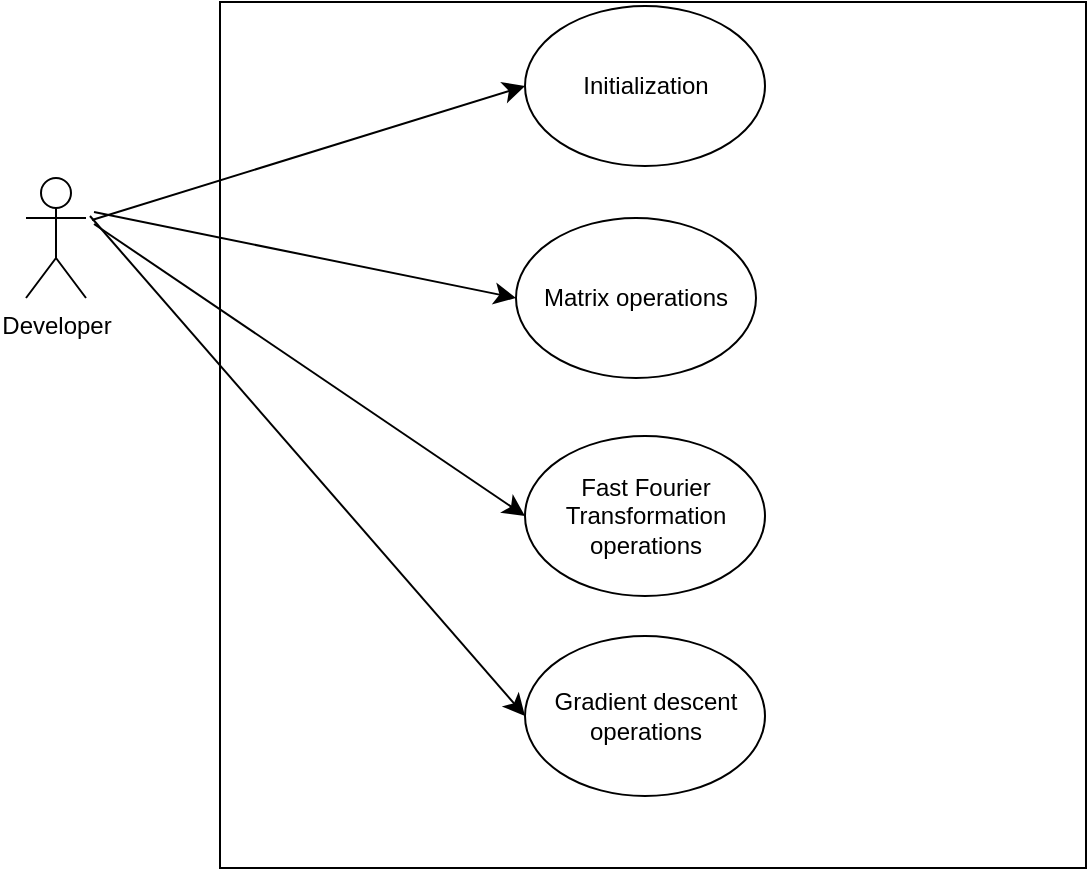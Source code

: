 <mxfile version="25.0.3">
  <diagram name="Page-1" id="XPBoguG0RaIgYUBFx6fS">
    <mxGraphModel dx="1885" dy="1267" grid="0" gridSize="10" guides="1" tooltips="1" connect="1" arrows="1" fold="1" page="0" pageScale="1" pageWidth="850" pageHeight="1100" math="0" shadow="0">
      <root>
        <mxCell id="0" />
        <mxCell id="1" parent="0" />
        <mxCell id="wMHifbRVHvJykSO9Msb5-2" value="Developer" style="shape=umlActor;verticalLabelPosition=bottom;verticalAlign=top;html=1;outlineConnect=0;" vertex="1" parent="1">
          <mxGeometry x="-222" y="11" width="30" height="60" as="geometry" />
        </mxCell>
        <mxCell id="wMHifbRVHvJykSO9Msb5-4" value="" style="whiteSpace=wrap;html=1;aspect=fixed;" vertex="1" parent="1">
          <mxGeometry x="115" y="160" width="80" height="80" as="geometry" />
        </mxCell>
        <mxCell id="wMHifbRVHvJykSO9Msb5-5" value="" style="whiteSpace=wrap;html=1;aspect=fixed;" vertex="1" parent="1">
          <mxGeometry x="-125" y="-77" width="433" height="433" as="geometry" />
        </mxCell>
        <mxCell id="wMHifbRVHvJykSO9Msb5-11" value="Matrix operations" style="ellipse;whiteSpace=wrap;html=1;" vertex="1" parent="1">
          <mxGeometry x="23" y="31" width="120" height="80" as="geometry" />
        </mxCell>
        <mxCell id="wMHifbRVHvJykSO9Msb5-12" value="Fast Fourier Transformation operations" style="ellipse;whiteSpace=wrap;html=1;" vertex="1" parent="1">
          <mxGeometry x="27.5" y="140" width="120" height="80" as="geometry" />
        </mxCell>
        <mxCell id="wMHifbRVHvJykSO9Msb5-13" value="Gradient descent operations" style="ellipse;whiteSpace=wrap;html=1;" vertex="1" parent="1">
          <mxGeometry x="27.5" y="240" width="120" height="80" as="geometry" />
        </mxCell>
        <mxCell id="wMHifbRVHvJykSO9Msb5-14" value="Initialization" style="ellipse;whiteSpace=wrap;html=1;" vertex="1" parent="1">
          <mxGeometry x="27.5" y="-75" width="120" height="80" as="geometry" />
        </mxCell>
        <mxCell id="wMHifbRVHvJykSO9Msb5-17" value="" style="endArrow=classic;html=1;rounded=0;fontSize=12;startSize=8;endSize=8;curved=1;entryX=0;entryY=0.5;entryDx=0;entryDy=0;" edge="1" parent="1" target="wMHifbRVHvJykSO9Msb5-14">
          <mxGeometry width="50" height="50" relative="1" as="geometry">
            <mxPoint x="-189" y="32" as="sourcePoint" />
            <mxPoint x="-6" y="175" as="targetPoint" />
          </mxGeometry>
        </mxCell>
        <mxCell id="wMHifbRVHvJykSO9Msb5-18" value="" style="endArrow=classic;html=1;rounded=0;fontSize=12;startSize=8;endSize=8;curved=1;entryX=0;entryY=0.5;entryDx=0;entryDy=0;" edge="1" parent="1" target="wMHifbRVHvJykSO9Msb5-12">
          <mxGeometry width="50" height="50" relative="1" as="geometry">
            <mxPoint x="-188" y="34" as="sourcePoint" />
            <mxPoint x="-6" y="175" as="targetPoint" />
          </mxGeometry>
        </mxCell>
        <mxCell id="wMHifbRVHvJykSO9Msb5-19" value="" style="endArrow=classic;html=1;rounded=0;fontSize=12;startSize=8;endSize=8;curved=1;entryX=0;entryY=0.5;entryDx=0;entryDy=0;" edge="1" parent="1" target="wMHifbRVHvJykSO9Msb5-13">
          <mxGeometry width="50" height="50" relative="1" as="geometry">
            <mxPoint x="-190" y="30" as="sourcePoint" />
            <mxPoint x="-6" y="175" as="targetPoint" />
          </mxGeometry>
        </mxCell>
        <mxCell id="wMHifbRVHvJykSO9Msb5-20" value="" style="endArrow=classic;html=1;rounded=0;fontSize=12;startSize=8;endSize=8;curved=1;entryX=0;entryY=0.5;entryDx=0;entryDy=0;" edge="1" parent="1" target="wMHifbRVHvJykSO9Msb5-11">
          <mxGeometry width="50" height="50" relative="1" as="geometry">
            <mxPoint x="-188" y="28" as="sourcePoint" />
            <mxPoint x="1" y="104" as="targetPoint" />
          </mxGeometry>
        </mxCell>
      </root>
    </mxGraphModel>
  </diagram>
</mxfile>
